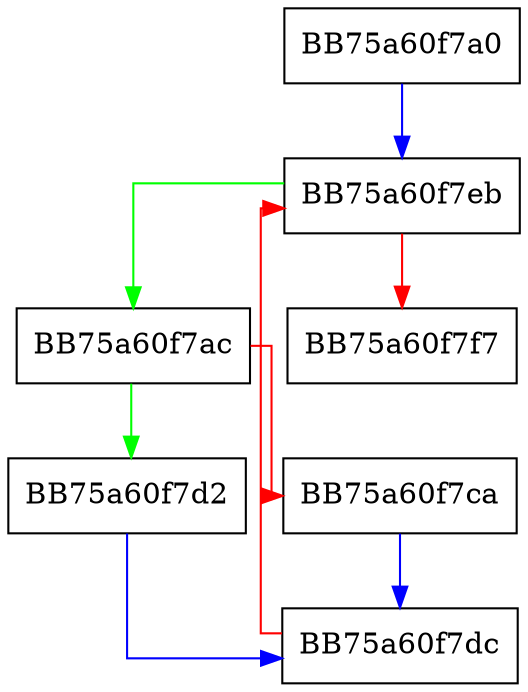 digraph wait {
  node [shape="box"];
  graph [splines=ortho];
  BB75a60f7a0 -> BB75a60f7eb [color="blue"];
  BB75a60f7ac -> BB75a60f7d2 [color="green"];
  BB75a60f7ac -> BB75a60f7ca [color="red"];
  BB75a60f7ca -> BB75a60f7dc [color="blue"];
  BB75a60f7d2 -> BB75a60f7dc [color="blue"];
  BB75a60f7dc -> BB75a60f7eb [color="red"];
  BB75a60f7eb -> BB75a60f7ac [color="green"];
  BB75a60f7eb -> BB75a60f7f7 [color="red"];
}